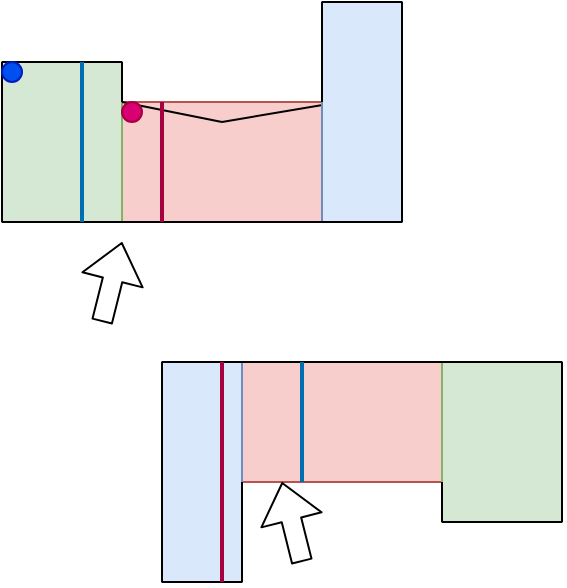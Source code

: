 <mxfile version="13.9.2" type="github">
  <diagram id="SNSVXGH9BnDzPArwe3A-" name="Page-1">
    <mxGraphModel dx="810" dy="877" grid="1" gridSize="10" guides="1" tooltips="1" connect="1" arrows="1" fold="1" page="1" pageScale="1" pageWidth="850" pageHeight="1100" math="0" shadow="0">
      <root>
        <mxCell id="0" />
        <mxCell id="1" parent="0" />
        <mxCell id="7JbKkaQA1GK2c_iS6zvy-1" value="" style="shape=flexArrow;endArrow=classic;html=1;" edge="1" parent="1">
          <mxGeometry width="50" height="50" relative="1" as="geometry">
            <mxPoint x="360" y="710" as="sourcePoint" />
            <mxPoint x="370" y="670" as="targetPoint" />
          </mxGeometry>
        </mxCell>
        <mxCell id="7JbKkaQA1GK2c_iS6zvy-10" value="" style="group" vertex="1" connectable="0" parent="1">
          <mxGeometry x="310" y="550" width="200" height="110" as="geometry" />
        </mxCell>
        <mxCell id="7JbKkaQA1GK2c_iS6zvy-17" value="" style="rounded=0;whiteSpace=wrap;html=1;strokeWidth=1;fillColor=#f8cecc;strokeColor=#b85450;" vertex="1" parent="7JbKkaQA1GK2c_iS6zvy-10">
          <mxGeometry x="60" y="50" width="100" height="60" as="geometry" />
        </mxCell>
        <mxCell id="7JbKkaQA1GK2c_iS6zvy-19" value="" style="rounded=0;whiteSpace=wrap;html=1;strokeWidth=1;fillColor=#d5e8d4;strokeColor=#82b366;" vertex="1" parent="7JbKkaQA1GK2c_iS6zvy-10">
          <mxGeometry y="30" width="60" height="80" as="geometry" />
        </mxCell>
        <mxCell id="7JbKkaQA1GK2c_iS6zvy-15" value="" style="rounded=0;whiteSpace=wrap;html=1;strokeWidth=1;fillColor=#dae8fc;strokeColor=#6c8ebf;" vertex="1" parent="7JbKkaQA1GK2c_iS6zvy-10">
          <mxGeometry x="160" width="40" height="110" as="geometry" />
        </mxCell>
        <mxCell id="7JbKkaQA1GK2c_iS6zvy-2" value="" style="endArrow=none;html=1;" edge="1" parent="7JbKkaQA1GK2c_iS6zvy-10">
          <mxGeometry width="50" height="50" relative="1" as="geometry">
            <mxPoint x="60" y="50" as="sourcePoint" />
            <mxPoint x="110" y="60" as="targetPoint" />
          </mxGeometry>
        </mxCell>
        <mxCell id="7JbKkaQA1GK2c_iS6zvy-3" value="" style="endArrow=none;html=1;" edge="1" parent="7JbKkaQA1GK2c_iS6zvy-10">
          <mxGeometry width="50" height="50" relative="1" as="geometry">
            <mxPoint x="160" y="50" as="sourcePoint" />
            <mxPoint x="160" as="targetPoint" />
          </mxGeometry>
        </mxCell>
        <mxCell id="7JbKkaQA1GK2c_iS6zvy-4" value="" style="endArrow=none;html=1;" edge="1" parent="7JbKkaQA1GK2c_iS6zvy-10">
          <mxGeometry width="50" height="50" relative="1" as="geometry">
            <mxPoint x="200" y="110" as="sourcePoint" />
            <mxPoint x="200" as="targetPoint" />
          </mxGeometry>
        </mxCell>
        <mxCell id="7JbKkaQA1GK2c_iS6zvy-5" value="" style="endArrow=none;html=1;" edge="1" parent="7JbKkaQA1GK2c_iS6zvy-10">
          <mxGeometry width="50" height="50" relative="1" as="geometry">
            <mxPoint y="110" as="sourcePoint" />
            <mxPoint x="200" y="110" as="targetPoint" />
          </mxGeometry>
        </mxCell>
        <mxCell id="7JbKkaQA1GK2c_iS6zvy-6" value="" style="endArrow=none;html=1;" edge="1" parent="7JbKkaQA1GK2c_iS6zvy-10">
          <mxGeometry width="50" height="50" relative="1" as="geometry">
            <mxPoint y="110" as="sourcePoint" />
            <mxPoint y="30" as="targetPoint" />
          </mxGeometry>
        </mxCell>
        <mxCell id="7JbKkaQA1GK2c_iS6zvy-7" value="" style="endArrow=none;html=1;" edge="1" parent="7JbKkaQA1GK2c_iS6zvy-10">
          <mxGeometry width="50" height="50" relative="1" as="geometry">
            <mxPoint x="60" y="50" as="sourcePoint" />
            <mxPoint x="60" y="30" as="targetPoint" />
          </mxGeometry>
        </mxCell>
        <mxCell id="7JbKkaQA1GK2c_iS6zvy-8" value="" style="endArrow=none;html=1;" edge="1" parent="7JbKkaQA1GK2c_iS6zvy-10">
          <mxGeometry width="50" height="50" relative="1" as="geometry">
            <mxPoint y="30" as="sourcePoint" />
            <mxPoint x="60" y="30" as="targetPoint" />
          </mxGeometry>
        </mxCell>
        <mxCell id="7JbKkaQA1GK2c_iS6zvy-9" value="" style="endArrow=none;html=1;" edge="1" parent="7JbKkaQA1GK2c_iS6zvy-10">
          <mxGeometry width="50" height="50" relative="1" as="geometry">
            <mxPoint x="160" as="sourcePoint" />
            <mxPoint x="200" as="targetPoint" />
          </mxGeometry>
        </mxCell>
        <mxCell id="7JbKkaQA1GK2c_iS6zvy-23" value="" style="endArrow=none;html=1;fillColor=#d80073;strokeColor=#A50040;strokeWidth=2;" edge="1" parent="7JbKkaQA1GK2c_iS6zvy-10">
          <mxGeometry width="50" height="50" relative="1" as="geometry">
            <mxPoint x="80" y="110" as="sourcePoint" />
            <mxPoint x="80" y="50" as="targetPoint" />
          </mxGeometry>
        </mxCell>
        <mxCell id="7JbKkaQA1GK2c_iS6zvy-22" value="" style="endArrow=none;html=1;fillColor=#1ba1e2;strokeColor=#006EAF;strokeWidth=2;" edge="1" parent="7JbKkaQA1GK2c_iS6zvy-10">
          <mxGeometry width="50" height="50" relative="1" as="geometry">
            <mxPoint x="40" y="110" as="sourcePoint" />
            <mxPoint x="40" y="30" as="targetPoint" />
          </mxGeometry>
        </mxCell>
        <mxCell id="7JbKkaQA1GK2c_iS6zvy-27" value="" style="ellipse;whiteSpace=wrap;html=1;aspect=fixed;strokeWidth=1;fillColor=#0050ef;strokeColor=#001DBC;fontColor=#ffffff;" vertex="1" parent="7JbKkaQA1GK2c_iS6zvy-10">
          <mxGeometry y="30" width="10" height="10" as="geometry" />
        </mxCell>
        <mxCell id="7JbKkaQA1GK2c_iS6zvy-34" value="" style="ellipse;whiteSpace=wrap;html=1;aspect=fixed;strokeWidth=1;fillColor=#d80073;strokeColor=#A50040;fontColor=#ffffff;" vertex="1" parent="7JbKkaQA1GK2c_iS6zvy-10">
          <mxGeometry x="60" y="50" width="10" height="10" as="geometry" />
        </mxCell>
        <mxCell id="7JbKkaQA1GK2c_iS6zvy-20" value="" style="endArrow=none;html=1;entryX=-0.012;entryY=0.469;entryDx=0;entryDy=0;entryPerimeter=0;" edge="1" parent="1" target="7JbKkaQA1GK2c_iS6zvy-15">
          <mxGeometry width="50" height="50" relative="1" as="geometry">
            <mxPoint x="420" y="610" as="sourcePoint" />
            <mxPoint x="540" y="730" as="targetPoint" />
          </mxGeometry>
        </mxCell>
        <mxCell id="7JbKkaQA1GK2c_iS6zvy-35" value="" style="group;rotation=-180;" vertex="1" connectable="0" parent="1">
          <mxGeometry x="390" y="730" width="200" height="110" as="geometry" />
        </mxCell>
        <mxCell id="7JbKkaQA1GK2c_iS6zvy-36" value="" style="rounded=0;whiteSpace=wrap;html=1;strokeWidth=1;fillColor=#f8cecc;strokeColor=#b85450;rotation=-180;" vertex="1" parent="7JbKkaQA1GK2c_iS6zvy-35">
          <mxGeometry x="40" width="100" height="60" as="geometry" />
        </mxCell>
        <mxCell id="7JbKkaQA1GK2c_iS6zvy-37" value="" style="rounded=0;whiteSpace=wrap;html=1;strokeWidth=1;fillColor=#d5e8d4;strokeColor=#82b366;rotation=-180;" vertex="1" parent="7JbKkaQA1GK2c_iS6zvy-35">
          <mxGeometry x="140" width="60" height="80" as="geometry" />
        </mxCell>
        <mxCell id="7JbKkaQA1GK2c_iS6zvy-38" value="" style="rounded=0;whiteSpace=wrap;html=1;strokeWidth=1;fillColor=#dae8fc;strokeColor=#6c8ebf;rotation=-180;" vertex="1" parent="7JbKkaQA1GK2c_iS6zvy-35">
          <mxGeometry width="40" height="110" as="geometry" />
        </mxCell>
        <mxCell id="7JbKkaQA1GK2c_iS6zvy-40" value="" style="endArrow=none;html=1;" edge="1" parent="7JbKkaQA1GK2c_iS6zvy-35">
          <mxGeometry width="50" height="50" relative="1" as="geometry">
            <mxPoint x="40" y="60" as="sourcePoint" />
            <mxPoint x="40" y="110" as="targetPoint" />
          </mxGeometry>
        </mxCell>
        <mxCell id="7JbKkaQA1GK2c_iS6zvy-41" value="" style="endArrow=none;html=1;" edge="1" parent="7JbKkaQA1GK2c_iS6zvy-35">
          <mxGeometry width="50" height="50" relative="1" as="geometry">
            <mxPoint as="sourcePoint" />
            <mxPoint y="110" as="targetPoint" />
          </mxGeometry>
        </mxCell>
        <mxCell id="7JbKkaQA1GK2c_iS6zvy-42" value="" style="endArrow=none;html=1;" edge="1" parent="7JbKkaQA1GK2c_iS6zvy-35">
          <mxGeometry width="50" height="50" relative="1" as="geometry">
            <mxPoint x="200" as="sourcePoint" />
            <mxPoint as="targetPoint" />
          </mxGeometry>
        </mxCell>
        <mxCell id="7JbKkaQA1GK2c_iS6zvy-43" value="" style="endArrow=none;html=1;" edge="1" parent="7JbKkaQA1GK2c_iS6zvy-35">
          <mxGeometry width="50" height="50" relative="1" as="geometry">
            <mxPoint x="200" as="sourcePoint" />
            <mxPoint x="200" y="80" as="targetPoint" />
          </mxGeometry>
        </mxCell>
        <mxCell id="7JbKkaQA1GK2c_iS6zvy-44" value="" style="endArrow=none;html=1;" edge="1" parent="7JbKkaQA1GK2c_iS6zvy-35">
          <mxGeometry width="50" height="50" relative="1" as="geometry">
            <mxPoint x="140" y="60" as="sourcePoint" />
            <mxPoint x="140" y="80" as="targetPoint" />
          </mxGeometry>
        </mxCell>
        <mxCell id="7JbKkaQA1GK2c_iS6zvy-45" value="" style="endArrow=none;html=1;" edge="1" parent="7JbKkaQA1GK2c_iS6zvy-35">
          <mxGeometry width="50" height="50" relative="1" as="geometry">
            <mxPoint x="200" y="80" as="sourcePoint" />
            <mxPoint x="140" y="80" as="targetPoint" />
          </mxGeometry>
        </mxCell>
        <mxCell id="7JbKkaQA1GK2c_iS6zvy-46" value="" style="endArrow=none;html=1;" edge="1" parent="7JbKkaQA1GK2c_iS6zvy-35">
          <mxGeometry width="50" height="50" relative="1" as="geometry">
            <mxPoint x="40" y="110" as="sourcePoint" />
            <mxPoint y="110" as="targetPoint" />
          </mxGeometry>
        </mxCell>
        <mxCell id="7JbKkaQA1GK2c_iS6zvy-47" value="" style="endArrow=none;html=1;fillColor=#d80073;strokeColor=#A50040;strokeWidth=2;" edge="1" parent="7JbKkaQA1GK2c_iS6zvy-35">
          <mxGeometry width="50" height="50" relative="1" as="geometry">
            <mxPoint x="30" as="sourcePoint" />
            <mxPoint x="30" y="110" as="targetPoint" />
          </mxGeometry>
        </mxCell>
        <mxCell id="7JbKkaQA1GK2c_iS6zvy-48" value="" style="endArrow=none;html=1;fillColor=#1ba1e2;strokeColor=#006EAF;strokeWidth=2;" edge="1" parent="7JbKkaQA1GK2c_iS6zvy-35">
          <mxGeometry width="50" height="50" relative="1" as="geometry">
            <mxPoint x="70" as="sourcePoint" />
            <mxPoint x="70" y="60" as="targetPoint" />
          </mxGeometry>
        </mxCell>
        <mxCell id="7JbKkaQA1GK2c_iS6zvy-52" value="" style="shape=flexArrow;endArrow=classic;html=1;" edge="1" parent="7JbKkaQA1GK2c_iS6zvy-35">
          <mxGeometry width="50" height="50" relative="1" as="geometry">
            <mxPoint x="70" y="100" as="sourcePoint" />
            <mxPoint x="60" y="60" as="targetPoint" />
          </mxGeometry>
        </mxCell>
      </root>
    </mxGraphModel>
  </diagram>
</mxfile>
